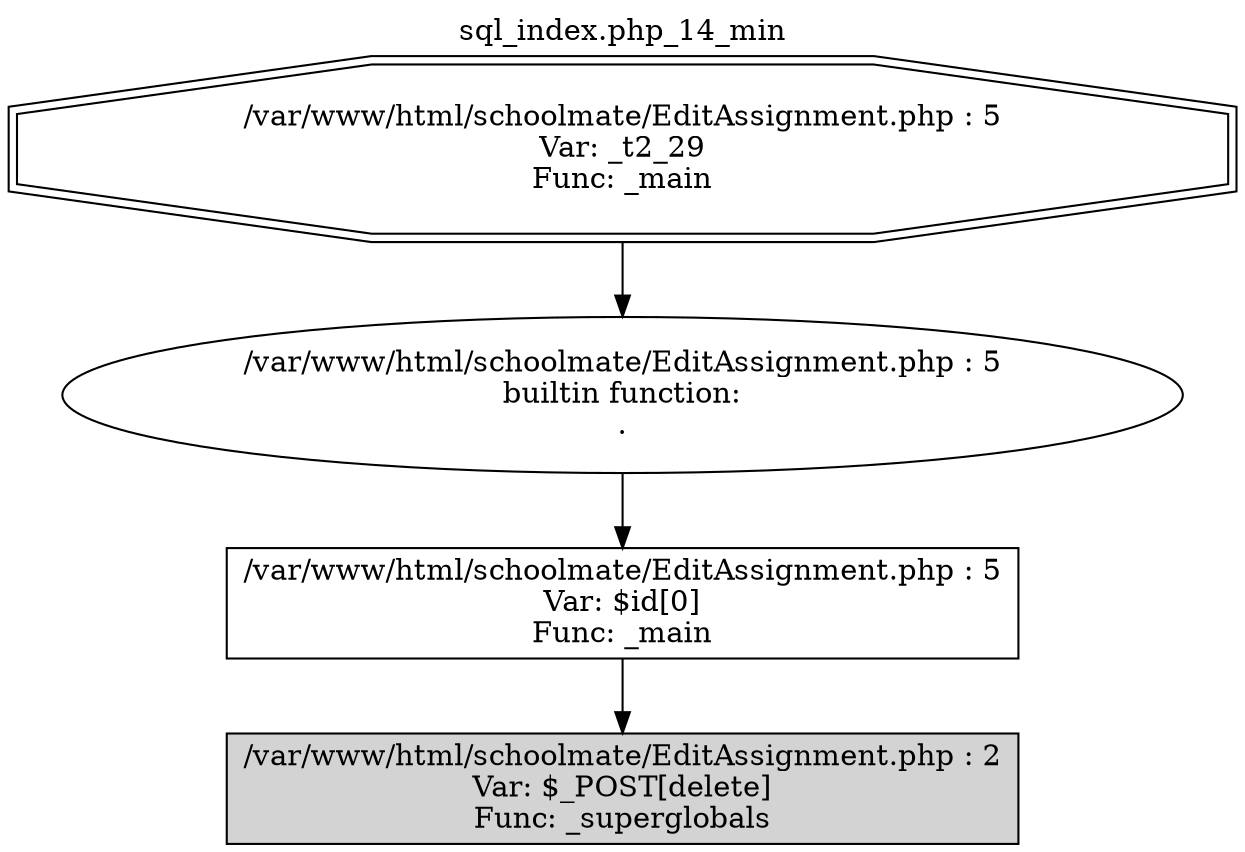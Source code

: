 digraph cfg {
  label="sql_index.php_14_min";
  labelloc=t;
  n1 [shape=doubleoctagon, label="/var/www/html/schoolmate/EditAssignment.php : 5\nVar: _t2_29\nFunc: _main\n"];
  n2 [shape=ellipse, label="/var/www/html/schoolmate/EditAssignment.php : 5\nbuiltin function:\n.\n"];
  n3 [shape=box, label="/var/www/html/schoolmate/EditAssignment.php : 5\nVar: $id[0]\nFunc: _main\n"];
  n4 [shape=box, label="/var/www/html/schoolmate/EditAssignment.php : 2\nVar: $_POST[delete]\nFunc: _superglobals\n",style=filled];
  n1 -> n2;
  n2 -> n3;
  n3 -> n4;
}
